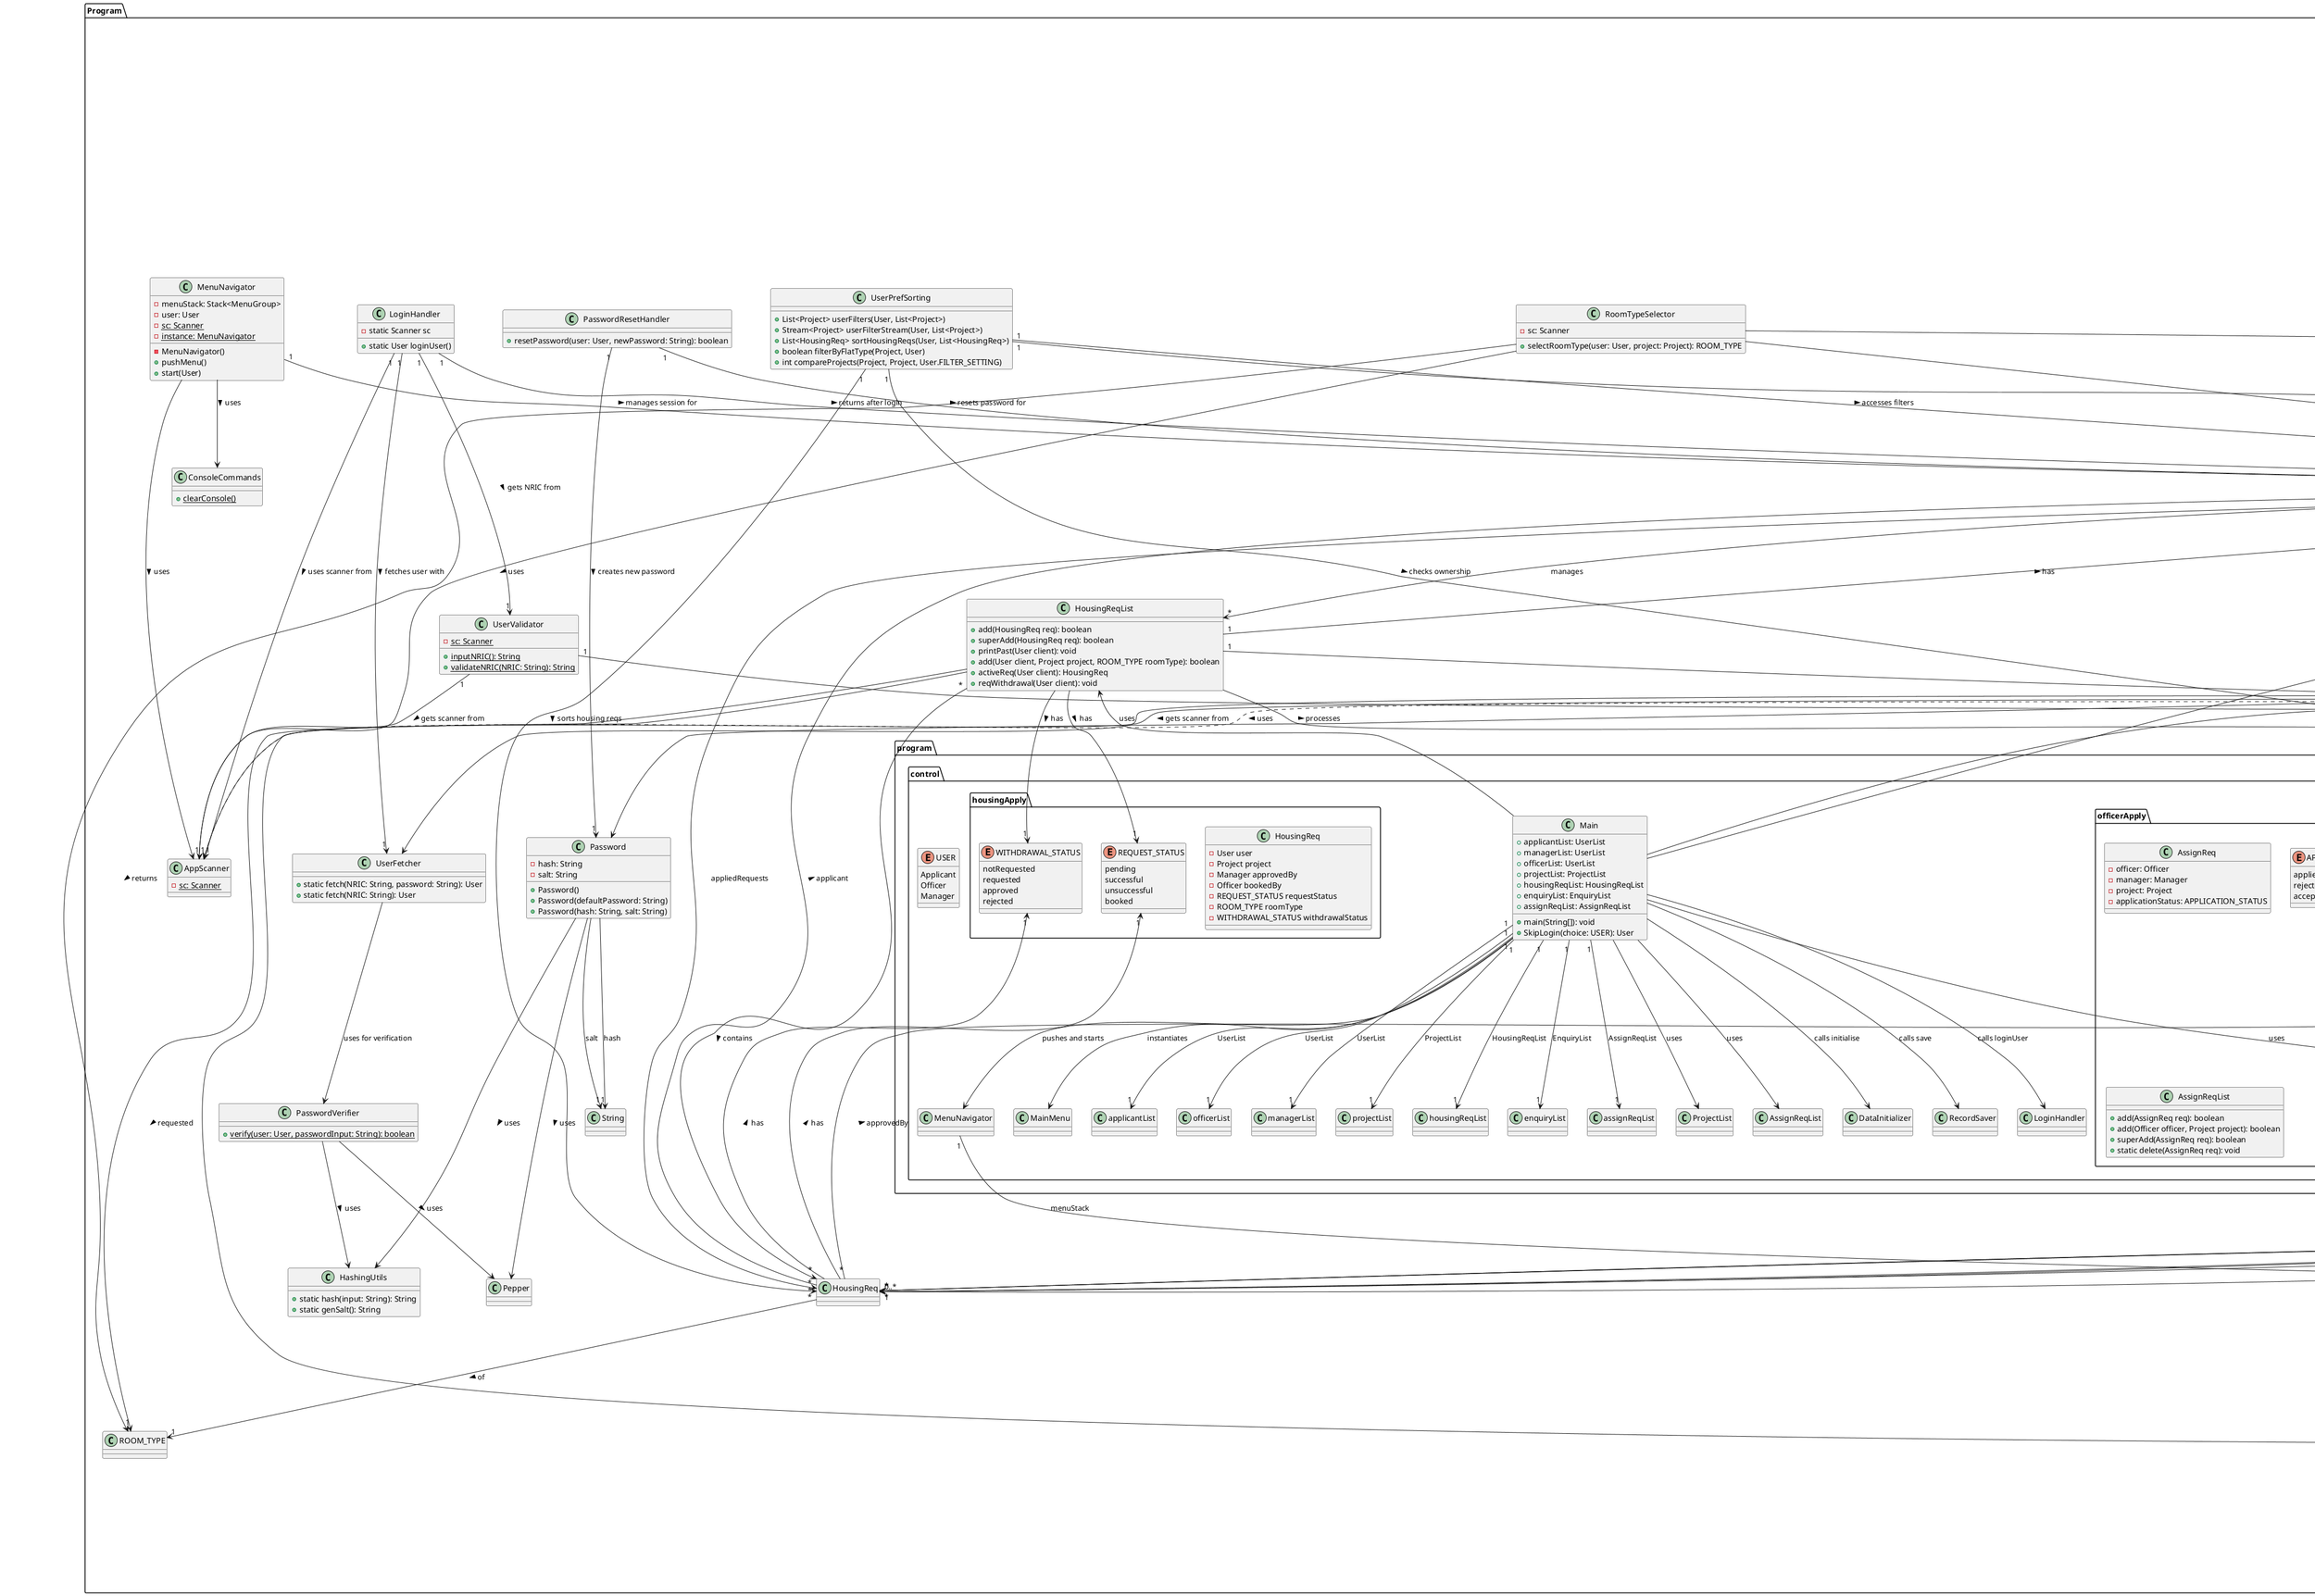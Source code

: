 @startuml


package "Program" {
' ===== (Users) Entity Classes =====


   class User {
       +User(NRIC: String, name: String, age: int, maritalStatus: String)
       +User(NRIC: String, name: String, age: int, maritalStatus: String, passwordHash: String)
       +User(NRIC: String, name: String, age: int, maritalStatus: String, password: Password)
       +see3Rooms(): boolean
       +see2Rooms(): boolean
       +hasActiveApplication(): boolean
       +printPastReq(): void
       +validateAge(age: int): int
       +userFilterStream(projects: List<Project>): Stream<Project>
   }
   User --> "*" HousingReqList : manages
   User --> "*" EnquiryList : has
   User --> "*" Project : views
   User --> "*" Enquiry : creates


class UserList {
       +toString(): String
   }
   UserList --> "1" Main : uses
   ' ===== eg of aggregation =====
   UserList o-- "*" User : contains


class Applicant {
       +Applicant(NRIC: String, name: String, age: int, marital_status: String)
       +Applicant(NRIC: String, name: String, age: int, marital_status: String, password: String)
       +Applicant(NRIC: String, name: String, age: int, marital_status: String, password: Password)
   }
Applicant --|> User


   class Officer {
       +Officer(NRIC: String, name: String, age: int, marital_status: String)
       +Officer(NRIC: String, name: String, age: int, marital_status: String, password: String)
       +Officer(NRIC: String, name: String, age: int, marital_status: String, password: Password)
       +updateFlat(project: Project, flatType: ROOM_TYPE, newCount: int): void
       +updateApplicantStatus(application: HousingReq, newStatus: REQUEST_STATUS): void
   }
   Officer --|> Applicant : inherits
   Officer --|> User
   Officer --> "*" AssignReqList : manages
   Officer --> "*" Project : assignedTo
   Officer --> "*" HousingReq : updates


' ====== Project IO ======
package program.entity.users {
   class Manager {
       +Manager(NRIC: String, name: String, age: int, marital_status: String, password: String)
       +Manager(NRIC: String, name: String, age: int, marital_status: String)
       +Manager(NRIC: String, name: String, age: int, marital_status: String, password: Password)
   }
   enum REPORT_FILTER {
       MARRIED
       SINGLE
       PROJECT
       FLAT_TYPE_2_ROOM
       FLAT_TYPE_3_ROOM
       VIEW_ALL
   }
Manager --|> Officer : inherits
Manager --|> User
Manager --> "1" Project : manages
}


' some multiplicities
User "1" --> "*" Project : manages/applies/assigned
Project "1" --> "1" Manager : ownedBy >


' ====== Project IO ======
class ProjectPrinter {
   {static} +printVisible(client: User) : void
   {static} +printVisible(client: User, project: Project) : void
   {static} +printProjectDetails(project: Project, show3Room: boolean) : void
}


ProjectPrinter "1" --> "*" Project : prints details for >
ProjectPrinter "1" --> "*" User : shows details to >


class ProjectSelect {
   + printVisible(client: User): void
   + printVisible(client: User, project: Project): void
   + chooseVisibleProject(client: User): Project
   + chooseVisibleProjectWithoutConflict(client: User): Project
}


ProjectSelect --> "1" ProjectPrinter : uses >
ProjectSelect --> "1" ProjectSelector : uses >
ProjectSelect --> "*" User : selects for >
ProjectSelect --> "*" Project : selects from >


class ProjectSelector {
   - sc : Scanner
   --
   + chooseVisibleProject(client: User, projectList: List<Project>) : Project
   + chooseProjectsApplyAsApplicant(client: User, projectList: List<Project>) : Project
   + chooseProjectsApplyAsOfficer(client: Officer, projectList: List<Project>) : Project
   - chooseFromList(client: User, projects: List<Project>, prompt: String) : Project
}


ProjectSelector "1" --> "*" Project : selects from >
ProjectSelector "1" --> "1" ProjectPrinter : uses >
ProjectSelector "1" --> "*" User : selects for >
ProjectSelector "1" --> "*" Officer : selects for >
ProjectSelector "1" --> "1" TimeCompare : filters >


class RoomTypeSelector {
   - sc: Scanner
   + selectRoomType(user: User, project: Project): ROOM_TYPE
}


RoomTypeSelector --> AppScanner : uses >
RoomTypeSelector --> Project : checks availability in >
RoomTypeSelector --> User : determines eligibility for >
RoomTypeSelector --> ROOM_TYPE : returns >


class SetUpProject {
       ~ manager: Manager
       - {static} sc: Scanner
       + SetUpProject(manager: Manager)
       + execute(): void
   }


SetUpProject ..|> MenuAction
SetUpProject "1" --> "1" Manager : creates project as >
SetUpProject "1" --> "1" Scanner : uses input >
SetUpProject "1" --> "1" Project : creates >
SetUpProject "1" --> "1" AppScanner : gets scanner from >
SetUpProject "1" --> "1" DateTimeFormat : formats dates with >


class UserPrefSorting {
       +List<Project> userFilters(User, List<Project>)
       +Stream<Project> userFilterStream(User, List<Project>)
       +List<HousingReq> sortHousingReqs(User, List<HousingReq>)
       +boolean filterByFlatType(Project, User)
       +int compareProjects(Project, Project, User.FILTER_SETTING)
   }


UserPrefSorting "1" --> "*" Project : filters/sorts >
UserPrefSorting "1" --> "*" HousingReq : sorts housing reqs >
UserPrefSorting "1" --> "1" User : accesses filters >
UserPrefSorting "1" --> "1" Manager : checks ownership >
HousingReq "1" --> "1" Project : belongs to >


' ====== Enquiry System ======
class Enquiry {
   - applicant: User
   - project: Project
   - ticketId: int
   - dateCreated: LocalDateTime
   + Enquiry(User, String, Project)
   + Enquiry(int, User, Project, LocalDateTime)
   + add(User, String): void
   + editMessage(int, String): boolean
   + isStaffReplyPresent(): boolean
}


Enquiry *-- "*" Message : contains
Enquiry "*" --> "1" Project : for >
Enquiry "*" --> "1" User : createdBy >
User "1" --> "*" Enquiry : owns


class Message {
   - client: User
   - text: String
   - timeStamp: LocalDateTime
}


Message "1" --> "1" User : written by >


class EnquiryList {
   + selectEnquiry(User): Enquiry
   + selectEnquiry(Project): Enquiry
   + add(Enquiry): boolean
   + add(User, String, Project): boolean
   + superAdd(Enquiry): void
   + delete(Enquiry): void
   + printPastEnq(User): void
}
EnquiryList --|> ArrayList
EnquiryList "*" --> "1" Enquiry : contains >


class EnquirySelector {
   - {static} final sc: Scanner
   {static} +selectEnquiry(user: User, enqList: EnquiryList, enquiryFilter: Predicate<Enquiry>) : Enquiry
}


class EnquiryPrinter {
   {static} +print(enquiry: Enquiry)
   {static} +printEnquiryList(user: User, enqList: EnquiryList)
   {static} +canViewEnquiry(user: User, enquiry: Enquiry): boolean
}
EnquirySelector --> Enquiry : selects
EnquiryPrinter --> Enquiry : prints




' ====== Housing Application System ======
package "program.control.housingApply" {
   class HousingReq {
       - User user
       - Project project
       - Manager approvedBy
       - Officer bookedBy
       - REQUEST_STATUS requestStatus
       - ROOM_TYPE roomType
       - WITHDRAWAL_STATUS withdrawalStatus
   }


   enum REQUEST_STATUS {
       pending
       successful
       unsuccessful
       booked
   }


   enum WITHDRAWAL_STATUS {
       notRequested
       requested
       approved
       rejected
   }
}


HousingReq --> "1" REQUEST_STATUS : has >
HousingReq --> "1" WITHDRAWAL_STATUS : has >
HousingReq --> "1" ROOM_TYPE : of >


class HousingReqList {
      + add(HousingReq req): boolean
      + superAdd(HousingReq req): boolean
      + printPast(User client): void
      + add(User client, Project project, ROOM_TYPE roomType): boolean
      + activeReq(User client): HousingReq
      + reqWithdrawal(User client): void
}
HousingReqList --|> ArrayList
HousingReqList "*" --> "*" HousingReq : contains >
HousingReqList "1" --> "1" User : has >
HousingReqList "1" --> "1" Project : related to >
HousingReqList --> "1" Manager : processes >
HousingReqList --> "1" REQUEST_STATUS : has >
HousingReqList --> "1" WITHDRAWAL_STATUS : has >
HousingReqList --> "1" ROOM_TYPE : requested >


HousingReq "*" --> "1" User : applicant >
User "1" --> "*" HousingReq : appliedRequests
HousingReq "*" --> "1" Project : for >
HousingReq "*" --> "0..1" Manager : approvedBy >
HousingReq "*" --> "0..1" Officer : bookedBy >


class HousingReqPrinter {
   {static} + printPastApplications(client: User) : void
   {static} + printHousingRequest(request: HousingReq) : void
}


' ===== Officer Assignment IO =====
class OfficerAssignPrinter {
   {static} + printAssignReq(officer: Officer) : void
   {static} + printAssignReq(req: AssignReq) : void
   {static} + printAssignReqOmitManager(req: AssignReq) : void
   {static} + printAssignReqOmitOfficer(req: AssignReq) : void
}


OfficerAssignPrinter ..> Officer : prints assignment request >


' ===== Officer Assignment Selector =====
class OfficerAssignSelector {
   {static} + selectByProject(project: Project) : AssignReq
   {static} + selectAcceptOrReject(req: AssignReq) : void
   {static} + validateOfficerSlots(req: AssignReq) : boolean
   {static} + acceptRequest(req: AssignReq) : void
   {static} + rejectRequest(req: AssignReq) : void
}


OfficerAssignSelector ..> Scanner : uses >
OfficerAssignSelector ..> AssignReq : selects >
OfficerAssignSelector ..> Project : operates on >
OfficerAssignSelector ..> AppScanner : uses >


' ====== Officer Assignment System ======


package "program.control.officerApply" {
   class AssignReq {
   - officer: Officer
   - manager: Manager
   - project: Project
   - applicationStatus: APPLICATION_STATUS
   }


   enum APPLICATION_STATUS {
       applied
       rejected
       accepted
   }


   class AssignReqList {
    + add(AssignReq req): boolean
    + add(Officer officer, Project project): boolean
    + superAdd(AssignReq req): boolean
    + static delete(AssignReq req): void
   }
}
AssignReqList --|> ArrayList
AssignReqList "*" --> "*" AssignReq : contains >
AssignReq "*" --> "1" Officer : requestedBy >
AssignReq "*" --> "1" Manager : approvedBy >
AssignReq "*" --> "1" Project : for >


' ====== Control Security ======
class HashingUtils {
       + static hash(input: String): String
       + static genSalt(): String
   }


class Password {
       - hash: String
       - salt: String
       + Password()
       + Password(defaultPassword: String)
       + Password(hash: String, salt: String)
   }


   Password --> HashingUtils : uses >
   Password --> Pepper : uses >


class Pepper {
   }


class UserFetcher {
       + static fetch(NRIC: String, password: String): User
       + static fetch(NRIC: String): User
   }
UserFetcher --> PasswordVerifier : uses for verification


' ===== Main =====


package "program.control" {


   class Main {
       + applicantList: UserList
       + managerList: UserList
       + officerList: UserList
       + projectList: ProjectList
       + housingReqList: HousingReqList
       + enquiryList: EnquiryList
       + assignReqList: AssignReqList
       + main(String[]): void
       + SkipLogin(choice: USER): User
   }


   enum USER {
       Applicant
       Officer
       Manager
   }


    ' Associations
    Main --> UserList : uses
    Main --> ProjectList : uses
    Main --> HousingReqList : uses
    Main --> EnquiryList : uses
    Main --> AssignReqList : uses
    Main --> DataInitializer : calls initialise
    Main --> RecordSaver : calls save
    Main --> LoginHandler : calls loginUser
    Main --> MenuNavigator : pushes and starts
    Main --> MainMenu : instantiates
    Main --> User : returns from SkipLogin


    ' Multiplicities
    Main "1" --> "1" applicantList: UserList
    Main "1" --> "1" officerList: UserList
    Main "1" --> "1" managerList: UserList
    Main "1" --> "1" projectList: ProjectList
    Main "1" --> "1" housingReqList: HousingReqList
    Main "1" --> "1" enquiryList: EnquiryList
    Main "1" --> "1" assignReqList: AssignReqList
}


' ===== TimeCompare =====


class TimeCompare {
       + officerUnassigned(officer: Officer, targetProject: Project): boolean
       + projectTimingSeparate(proj1: Project, proj2: Project): boolean
       + currentlyActive(proj: Project): boolean
   }


TimeCompare --> Officer : checks assignments for
TimeCompare --> Project : compares dates with
TimeCompare --> LocalDate : uses for comparisons


' ===== Caching =====
   class DataInitializer {
       + initialise(): void
       - readUserCSV(fileName: String, list: List<?>, type: String): void
       - createProject(fields: String[], fileName: String): Project
       - readProjectsCSV(fileName: String): void
       - readEnquiryCSV(): void
       - readHousingReqCSV(fileName: String): void
       - readAssignReqCSV(fileName: String): void
   }


DataInitializer --> Password
DataInitializer --> Main
DataInitializer --> Project
DataInitializer --> Applicant
DataInitializer --> Officer
DataInitializer --> Manager
DataInitializer --> AssignReq
DataInitializer --> HousingReq
DataInitializer --> Enquiry
DataInitializer --> Message
DataInitializer --> UserFetcher
DataInitializer --> DateTimeFormat


class RecordSaver {
   +save(): void
   +writeUserCSV(fileName: String, list: List<?>): void
   +writeProjectsCSV(fileName: String): void
   +writeEnquiryCSV(): void
   +writeHousingReqCSV(fileName: String): void
   +writeAssignReqCSV(fileName: String): void
}


RecordSaver --> Main : uses
RecordSaver --> Applicant : writes data
RecordSaver --> Officer : writes data
RecordSaver --> Manager : writes data
RecordSaver --> Project : writes data
RecordSaver --> Enquiry : writes data
RecordSaver --> HousingReq : writes data
RecordSaver --> AssignReq : writes data


' ===== Project =====
class Project {
   -name: String
   -neighbourhood: String
   -units2room: int
   -units2roomPrice: int
   -units3room: int
   -units3roomPrice: int
   -openDate: LocalDate
   -closeDate: LocalDate
   -createdBy: Manager
   -manager: Manager
   -officerSlots: int
   -projOfficerList: UserList
   -visibility: boolean
   -reqList: HousingReqList
   -enquiryList: EnquiryList
   +ROOM_TYPE: enum
   +Project(name: String, neighbourhood: String, units2room: String, units2roomPrice: String, units3room: String, units3roomPrice: String, openDate: String, closeDate: String, manager: String, officerSlots: String, OfficerLstStrInput: String)
   +isManager(manager: Manager): boolean
   +isManager(project: Project, manager: Manager): boolean
   +isVisibleTo(user: User): boolean
   +nowOpen(): boolean
   +conflictInterest(user: User): boolean
   +canDeleteEnquiry(enquiry: Enquiry): boolean
}
Project --> "1" Manager : createdBy
Project --> "0..*" Officer : projOfficerList
Project --> "0..*" HousingReq : reqList
Project --> "0..*" Enquiry : enquiryList


class ProjectList {
  }
  ProjectList --> "0..*" Project : contains


' ===== Users =====




' ====== Menu System ======
class MenuItem {
   - description: String
   - action: MenuAction
   - visibleIf: Predicate<User>
   + isVisible(User)
   + execute()
   + addAction()
}


class MenuGroup {
   - menuItems: List<MenuItem>
   + MenuGroup(description: String, visibleIf: Predicate<User>)
   + MenuGroup(description: String)
   + addMenuItem(menuItem: MenuItem) : MenuGroup
   + addMenuItem(description: String, action: MenuAction) : MenuGroup
   + addMenuItem(description: String, action: MenuAction, visibleIf: Predicate<User>) : MenuGroup
   + <T> addSelectionMenu(description: String, visibleIf: Predicate<User>, items: List<T>, itemLabelFunc: Function<T, String>, onSelect: Consumer<T>) : MenuGroup
   + <T> addSelectionMenu(description: String, items: List<T>, itemLabelFunc: Function<T, String>, onSelect: Consumer<T>) : MenuGroup
}


MenuGroup --|> MenuItem : extends
MenuGroup "1" -- "*" MenuItem : contains >


class SelectionMenu<T> {
   - itemSupplier: Supplier<List<T>>
   - itemLabelFunc: Function<T, String>
   - onSelect: Consumer<T>
   + SelectionMenu(description: String, itemSupplier: Supplier<List<T>>, itemLabelFunc: Function<T, String>, onSelect: Consumer<T>)
   + SelectionMenu(dynamicDescription: Supplier<String>, itemSupplier: Supplier<List<T>>, itemLabelFunc: Function<T, String>, onSelect: Consumer<T>)
   + SelectionMenu(dynamicDescription: Supplier<String>, visibleIf: Predicate<User>, itemSupplier: Supplier<List<T>>, itemLabelFunc: Function<T, String>, onSelect: Consumer<T>)
   + SelectionMenu(description: String, visibleIf: Predicate<User>, itemSupplier: Supplier<List<T>>, itemLabelFunc: Function<T, String>, onSelect: Consumer<T>)
   + populateItems()
   + refresh()
}


SelectionMenu --|> MenuGroup : extends


MenuGroup "1" --> "*" MenuItem
MenuNavigator "1" --> "*" MenuGroup : menuStack


class MenuNavigator {
   - menuStack: Stack<MenuGroup>
   - user: User
   - {static} sc: Scanner
   - {static} instance: MenuNavigator
   - MenuNavigator()
   + pushMenu()
   + start(User)
}
MenuNavigator "1" --> "1" User : manages session for >
MenuNavigator --> AppScanner : uses >
MenuNavigator --> ConsoleCommands : uses >


interface MenuAction {
   + execute() : void
   + andThen(after: MenuAction) : MenuAction
}


MenuItem ..|> MenuAction : uses >
MenuItem "1" --> "1" MenuAction : executes >


class EnquiryMenu {
   + EnquiryMenu(user: User)
}
EnquiryMenu --|> MenuGroup


class MainMenu {
   + MainMenu(user: User)
}
MainMenu --|> MenuGroup


class OfficerApplyMenu {
   + OfficerApplyMenu(user: User)
}
OfficerApplyMenu --|> MenuGroup


class ProjectApplicationMenu {
   + ProjectApplicationMenu(user: User)
}
ProjectApplicationMenu --|> MenuGroup


class ProjectManageMenu {
   + ProjectManageMenu(user: User)
}
ProjectManageMenu --|> MenuGroup


' ====== Boundary Security ======


class LoginHandler {
       - static Scanner sc
       + static User loginUser()
   }


LoginHandler "1" --> "1" AppScanner : uses scanner from >
LoginHandler "1" --> "1" UserFetcher : fetches user with >
LoginHandler "1" --> "1" UserValidator : gets NRIC from >
LoginHandler "1" --> "0..1" User : returns after login >


class PasswordResetHandler {
       +resetPassword(user: User, newPassword: String): boolean
   }


PasswordResetHandler "1" --> "1" User : resets password for >
PasswordResetHandler "1" --> "1" Password : creates new password >


class PasswordVerifier {
   {static} +verify(user: User, passwordInput: String): boolean
}
PasswordVerifier --> HashingUtils : uses >
PasswordVerifier --> Pepper : uses >
Password --> "1" String : hash
Password --> "1" String : salt


class UserValidator {
   - {static} sc: Scanner
   {static} +inputNRIC(): String
   {static} +validateNRIC(NRIC: String): String
}


UserValidator "1" --> "1" Scanner : uses >
UserValidator "1" --> "1" AppScanner : gets scanner from >


' ====== Utility Classes ======
class DateTimeFormat {
       {static} +dateFormat: DateTimeFormatter
       {static} +dateTimeFormat: DateTimeFormatter
}


class AppScanner {
   - {static} sc: Scanner
}


class ConsoleCommands {
   + {static} clearConsole()
}
}


@enduml
